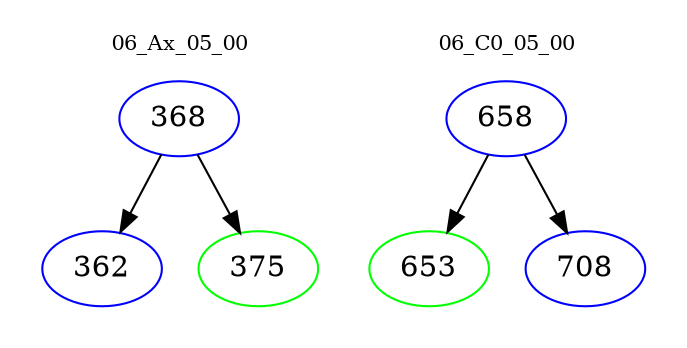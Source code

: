 digraph{
subgraph cluster_0 {
color = white
label = "06_Ax_05_00";
fontsize=10;
T0_368 [label="368", color="blue"]
T0_368 -> T0_362 [color="black"]
T0_362 [label="362", color="blue"]
T0_368 -> T0_375 [color="black"]
T0_375 [label="375", color="green"]
}
subgraph cluster_1 {
color = white
label = "06_C0_05_00";
fontsize=10;
T1_658 [label="658", color="blue"]
T1_658 -> T1_653 [color="black"]
T1_653 [label="653", color="green"]
T1_658 -> T1_708 [color="black"]
T1_708 [label="708", color="blue"]
}
}
